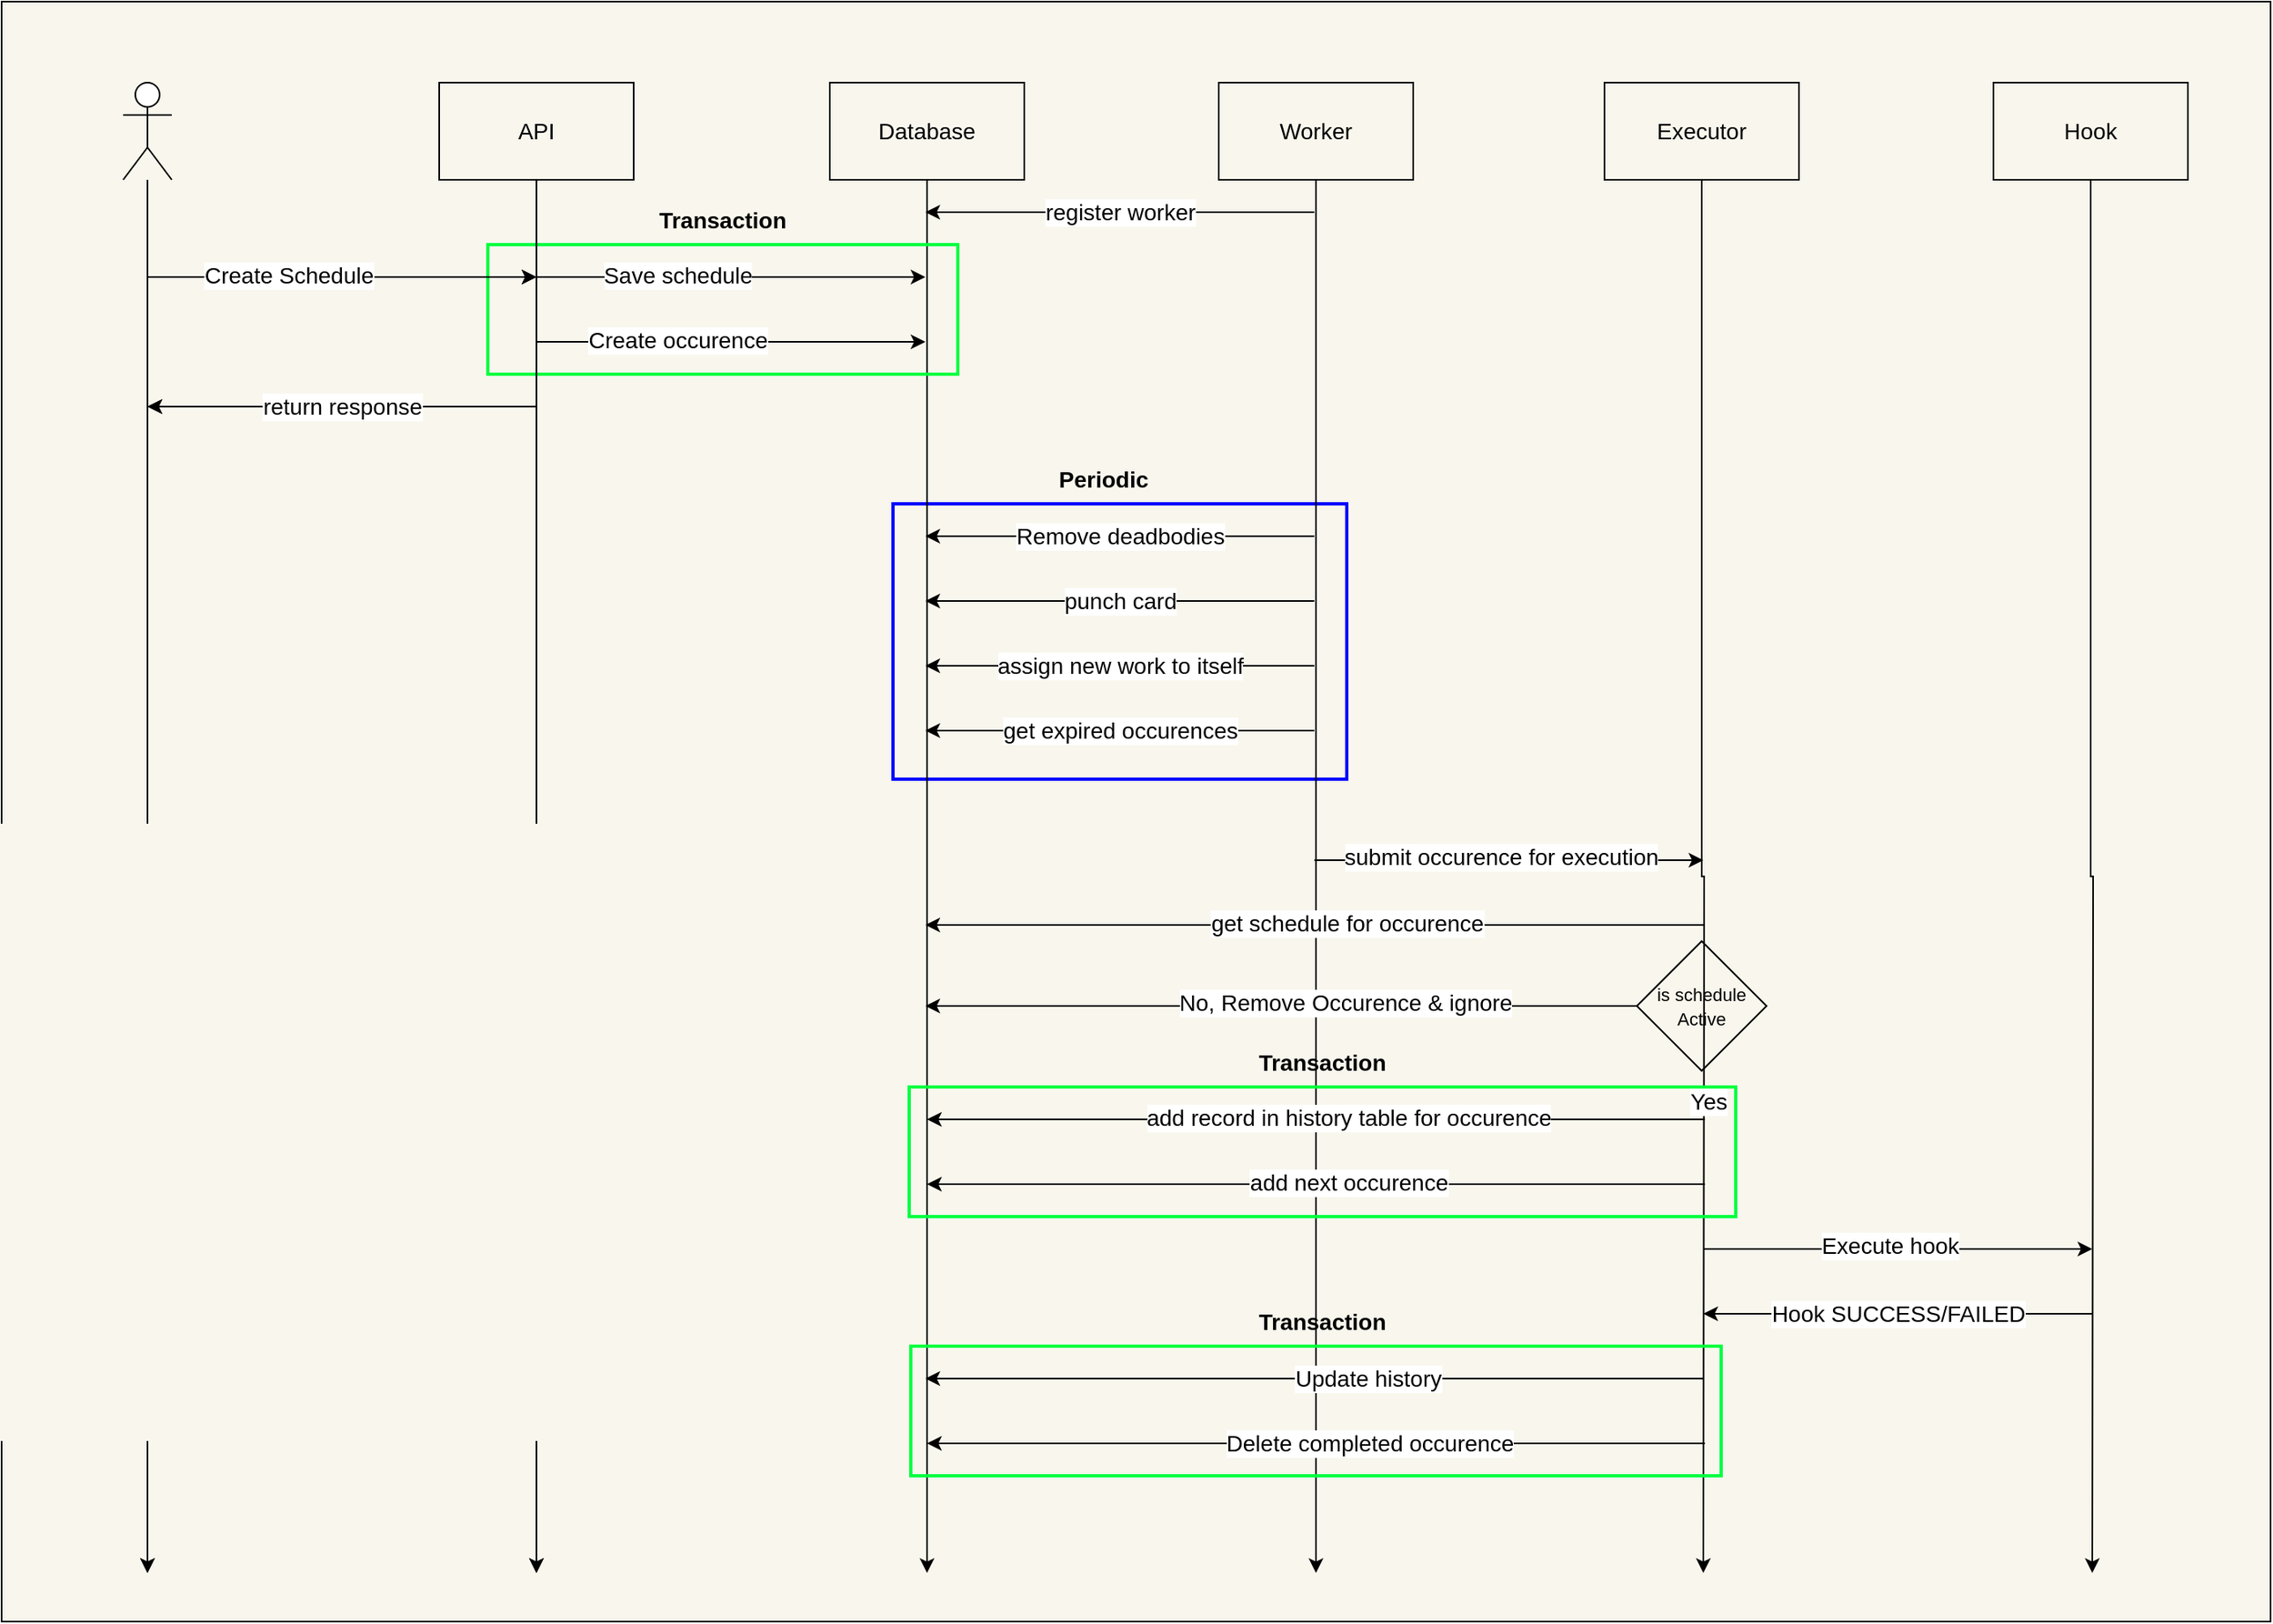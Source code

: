 <mxfile>
    <diagram id="BpIwMMfw0xPvnEg0o2dw" name="Page-1">
        <mxGraphModel dx="1530" dy="609" grid="1" gridSize="10" guides="1" tooltips="1" connect="1" arrows="1" fold="1" page="1" pageScale="1" pageWidth="850" pageHeight="1100" math="0" shadow="0">
            <root>
                <mxCell id="0"/>
                <mxCell id="1" parent="0"/>
                <mxCell id="60" value="" style="rounded=0;whiteSpace=wrap;html=1;fillColor=#f9f7ed;strokeColor=#000000;" vertex="1" parent="1">
                    <mxGeometry x="10" y="110" width="1400" height="1000" as="geometry"/>
                </mxCell>
                <mxCell id="2" value="" style="rounded=0;whiteSpace=wrap;html=1;fillColor=none;strokeWidth=2;strokeColor=#0000FF;verticalAlign=top;horizontal=0;fontColor=#000000;" vertex="1" parent="1">
                    <mxGeometry x="560" y="420" width="280" height="170" as="geometry"/>
                </mxCell>
                <mxCell id="3" style="edgeStyle=orthogonalEdgeStyle;rounded=0;orthogonalLoop=1;jettySize=auto;html=1;fontSize=14;fontColor=#000000;" edge="1" parent="1" source="4">
                    <mxGeometry relative="1" as="geometry">
                        <mxPoint x="340" y="1080" as="targetPoint"/>
                    </mxGeometry>
                </mxCell>
                <mxCell id="4" value="API" style="rounded=0;whiteSpace=wrap;html=1;fontSize=14;fillColor=none;strokeColor=#000000;fontColor=#000000;" vertex="1" parent="1">
                    <mxGeometry x="280" y="160" width="120" height="60" as="geometry"/>
                </mxCell>
                <mxCell id="5" style="edgeStyle=orthogonalEdgeStyle;rounded=0;orthogonalLoop=1;jettySize=auto;html=1;fontSize=14;fontColor=#000000;strokeColor=#000000;" edge="1" parent="1" source="6">
                    <mxGeometry relative="1" as="geometry">
                        <mxPoint x="581" y="1080" as="targetPoint"/>
                    </mxGeometry>
                </mxCell>
                <mxCell id="6" value="Database" style="rounded=0;whiteSpace=wrap;html=1;fontSize=14;fillColor=none;strokeColor=#000000;fontColor=#000000;" vertex="1" parent="1">
                    <mxGeometry x="521" y="160" width="120" height="60" as="geometry"/>
                </mxCell>
                <mxCell id="7" style="edgeStyle=orthogonalEdgeStyle;rounded=0;orthogonalLoop=1;jettySize=auto;html=1;fontSize=14;fontColor=#000000;" edge="1" parent="1">
                    <mxGeometry relative="1" as="geometry">
                        <mxPoint x="100" y="1080" as="targetPoint"/>
                        <mxPoint x="100" y="220" as="sourcePoint"/>
                    </mxGeometry>
                </mxCell>
                <mxCell id="8" value="" style="endArrow=classic;html=1;rounded=0;fontSize=14;fontColor=#000000;" edge="1" parent="1">
                    <mxGeometry width="50" height="50" relative="1" as="geometry">
                        <mxPoint x="100" y="280" as="sourcePoint"/>
                        <mxPoint x="340" y="280" as="targetPoint"/>
                    </mxGeometry>
                </mxCell>
                <mxCell id="9" value="Create Schedule" style="edgeLabel;html=1;align=center;verticalAlign=middle;resizable=0;points=[];fontSize=14;fontColor=#000000;" vertex="1" connectable="0" parent="8">
                    <mxGeometry x="-0.275" y="1" relative="1" as="geometry">
                        <mxPoint as="offset"/>
                    </mxGeometry>
                </mxCell>
                <mxCell id="10" value="" style="endArrow=classic;html=1;rounded=0;fontSize=14;fontColor=#000000;strokeColor=#000000;" edge="1" parent="1">
                    <mxGeometry width="50" height="50" relative="1" as="geometry">
                        <mxPoint x="340" y="280" as="sourcePoint"/>
                        <mxPoint x="580" y="280" as="targetPoint"/>
                    </mxGeometry>
                </mxCell>
                <mxCell id="11" value="Save schedule" style="edgeLabel;html=1;align=center;verticalAlign=middle;resizable=0;points=[];fontSize=14;fontColor=#000000;labelBackgroundColor=#FFFFFF;" vertex="1" connectable="0" parent="10">
                    <mxGeometry x="-0.275" y="1" relative="1" as="geometry">
                        <mxPoint as="offset"/>
                    </mxGeometry>
                </mxCell>
                <mxCell id="16" value="" style="rounded=0;whiteSpace=wrap;html=1;fillColor=none;strokeWidth=2;strokeColor=#00ff40;fontSize=14;fontColor=#000000;" vertex="1" parent="1">
                    <mxGeometry x="310" y="260" width="290" height="80" as="geometry"/>
                </mxCell>
                <mxCell id="12" value="" style="endArrow=classic;html=1;rounded=0;fontSize=14;fontColor=#000000;strokeColor=#000000;" edge="1" parent="1">
                    <mxGeometry width="50" height="50" relative="1" as="geometry">
                        <mxPoint x="340" y="320" as="sourcePoint"/>
                        <mxPoint x="580" y="320" as="targetPoint"/>
                    </mxGeometry>
                </mxCell>
                <mxCell id="13" value="Create occurence" style="edgeLabel;html=1;align=center;verticalAlign=middle;resizable=0;points=[];fontSize=14;fontColor=#000000;labelBackgroundColor=#FFFFFF;" vertex="1" connectable="0" parent="12">
                    <mxGeometry x="-0.275" y="1" relative="1" as="geometry">
                        <mxPoint as="offset"/>
                    </mxGeometry>
                </mxCell>
                <mxCell id="14" value="" style="endArrow=classic;html=1;rounded=0;fontSize=14;fontColor=#000000;" edge="1" parent="1">
                    <mxGeometry width="50" height="50" relative="1" as="geometry">
                        <mxPoint x="340" y="360" as="sourcePoint"/>
                        <mxPoint x="100" y="360" as="targetPoint"/>
                    </mxGeometry>
                </mxCell>
                <mxCell id="15" value="return response" style="edgeLabel;html=1;align=center;verticalAlign=middle;resizable=0;points=[];fontSize=14;fontColor=#000000;" vertex="1" connectable="0" parent="14">
                    <mxGeometry x="-0.275" y="1" relative="1" as="geometry">
                        <mxPoint x="-33" y="-1" as="offset"/>
                    </mxGeometry>
                </mxCell>
                <mxCell id="17" style="edgeStyle=orthogonalEdgeStyle;rounded=0;orthogonalLoop=1;jettySize=auto;html=1;fontSize=14;fontColor=#000000;strokeColor=#000000;" edge="1" parent="1" source="18">
                    <mxGeometry relative="1" as="geometry">
                        <mxPoint x="821" y="1080" as="targetPoint"/>
                    </mxGeometry>
                </mxCell>
                <mxCell id="18" value="Worker" style="rounded=0;whiteSpace=wrap;html=1;fontSize=14;fillColor=none;strokeColor=#000000;fontColor=#000000;" vertex="1" parent="1">
                    <mxGeometry x="761" y="160" width="120" height="60" as="geometry"/>
                </mxCell>
                <mxCell id="19" style="edgeStyle=orthogonalEdgeStyle;rounded=0;orthogonalLoop=1;jettySize=auto;html=1;fontSize=14;fontColor=#000000;strokeColor=#000000;" edge="1" parent="1" source="21">
                    <mxGeometry relative="1" as="geometry">
                        <mxPoint x="1060" y="1080" as="targetPoint"/>
                    </mxGeometry>
                </mxCell>
                <mxCell id="20" value="&lt;font style=&quot;font-size: 14px;&quot;&gt;Yes&lt;/font&gt;" style="edgeLabel;html=1;align=center;verticalAlign=middle;resizable=0;points=[];fontColor=#000000;labelBackgroundColor=#FFFFFF;" vertex="1" connectable="0" parent="19">
                    <mxGeometry x="0.615" y="3" relative="1" as="geometry">
                        <mxPoint y="-125" as="offset"/>
                    </mxGeometry>
                </mxCell>
                <mxCell id="21" value="Executor" style="rounded=0;whiteSpace=wrap;html=1;fontSize=14;fillColor=none;strokeColor=#000000;fontColor=#000000;" vertex="1" parent="1">
                    <mxGeometry x="999" y="160" width="120" height="60" as="geometry"/>
                </mxCell>
                <mxCell id="22" value="" style="endArrow=classic;html=1;rounded=0;fontSize=14;fontColor=#000000;strokeColor=#000000;" edge="1" parent="1">
                    <mxGeometry width="50" height="50" relative="1" as="geometry">
                        <mxPoint x="820" y="240" as="sourcePoint"/>
                        <mxPoint x="580" y="240" as="targetPoint"/>
                    </mxGeometry>
                </mxCell>
                <mxCell id="23" value="register worker" style="edgeLabel;html=1;align=center;verticalAlign=middle;resizable=0;points=[];fontSize=14;fontColor=#000000;labelBackgroundColor=#FFFFFF;" vertex="1" connectable="0" parent="22">
                    <mxGeometry x="-0.275" y="1" relative="1" as="geometry">
                        <mxPoint x="-33" y="-1" as="offset"/>
                    </mxGeometry>
                </mxCell>
                <mxCell id="24" value="" style="endArrow=classic;html=1;rounded=0;fontSize=14;fontColor=#000000;strokeColor=#000000;" edge="1" parent="1">
                    <mxGeometry width="50" height="50" relative="1" as="geometry">
                        <mxPoint x="820" y="440" as="sourcePoint"/>
                        <mxPoint x="580" y="440" as="targetPoint"/>
                    </mxGeometry>
                </mxCell>
                <mxCell id="25" value="Remove deadbodies" style="edgeLabel;html=1;align=center;verticalAlign=middle;resizable=0;points=[];fontSize=14;fontColor=#000000;labelBackgroundColor=#FFFFFF;" vertex="1" connectable="0" parent="24">
                    <mxGeometry x="-0.275" y="1" relative="1" as="geometry">
                        <mxPoint x="-33" y="-1" as="offset"/>
                    </mxGeometry>
                </mxCell>
                <mxCell id="26" value="" style="endArrow=classic;html=1;rounded=0;fontSize=14;fontColor=#000000;strokeColor=#000000;" edge="1" parent="1">
                    <mxGeometry width="50" height="50" relative="1" as="geometry">
                        <mxPoint x="820" y="480" as="sourcePoint"/>
                        <mxPoint x="580" y="480" as="targetPoint"/>
                    </mxGeometry>
                </mxCell>
                <mxCell id="27" value="punch card" style="edgeLabel;html=1;align=center;verticalAlign=middle;resizable=0;points=[];fontSize=14;fontColor=#000000;labelBackgroundColor=#FFFFFF;" vertex="1" connectable="0" parent="26">
                    <mxGeometry x="-0.275" y="1" relative="1" as="geometry">
                        <mxPoint x="-33" y="-1" as="offset"/>
                    </mxGeometry>
                </mxCell>
                <mxCell id="28" value="" style="endArrow=classic;html=1;rounded=0;fontSize=14;fontColor=#000000;strokeColor=#000000;" edge="1" parent="1">
                    <mxGeometry width="50" height="50" relative="1" as="geometry">
                        <mxPoint x="820" y="560" as="sourcePoint"/>
                        <mxPoint x="580" y="560" as="targetPoint"/>
                    </mxGeometry>
                </mxCell>
                <mxCell id="29" value="get expired occurences" style="edgeLabel;html=1;align=center;verticalAlign=middle;resizable=0;points=[];fontSize=14;fontColor=#000000;labelBackgroundColor=#FFFFFF;" vertex="1" connectable="0" parent="28">
                    <mxGeometry x="-0.275" y="1" relative="1" as="geometry">
                        <mxPoint x="-33" y="-1" as="offset"/>
                    </mxGeometry>
                </mxCell>
                <mxCell id="30" value="" style="endArrow=classic;html=1;rounded=0;fontSize=14;fontColor=#000000;strokeColor=#000000;" edge="1" parent="1">
                    <mxGeometry width="50" height="50" relative="1" as="geometry">
                        <mxPoint x="820" y="520" as="sourcePoint"/>
                        <mxPoint x="580" y="520" as="targetPoint"/>
                    </mxGeometry>
                </mxCell>
                <mxCell id="31" value="assign new work to itself" style="edgeLabel;html=1;align=center;verticalAlign=middle;resizable=0;points=[];fontSize=14;fontColor=#000000;labelBackgroundColor=#FFFFFF;" vertex="1" connectable="0" parent="30">
                    <mxGeometry x="-0.275" y="1" relative="1" as="geometry">
                        <mxPoint x="-33" y="-1" as="offset"/>
                    </mxGeometry>
                </mxCell>
                <mxCell id="32" value="" style="endArrow=classic;html=1;rounded=0;fontSize=14;fontColor=#000000;strokeColor=#000000;" edge="1" parent="1">
                    <mxGeometry width="50" height="50" relative="1" as="geometry">
                        <mxPoint x="820" y="640" as="sourcePoint"/>
                        <mxPoint x="1060" y="640" as="targetPoint"/>
                    </mxGeometry>
                </mxCell>
                <mxCell id="33" value="submit occurence for execution" style="edgeLabel;html=1;align=center;verticalAlign=middle;resizable=0;points=[];fontSize=14;fontColor=#000000;labelBackgroundColor=#FFFFFF;" vertex="1" connectable="0" parent="32">
                    <mxGeometry x="-0.275" y="1" relative="1" as="geometry">
                        <mxPoint x="28" y="-1" as="offset"/>
                    </mxGeometry>
                </mxCell>
                <mxCell id="41" value="" style="rounded=0;whiteSpace=wrap;html=1;fillColor=none;strokeWidth=2;strokeColor=#00ff40;fontSize=14;fontColor=#000000;" vertex="1" parent="1">
                    <mxGeometry x="570" y="780" width="510" height="80" as="geometry"/>
                </mxCell>
                <mxCell id="34" value="" style="endArrow=classic;html=1;rounded=0;fontSize=14;fontColor=#000000;strokeColor=#000000;" edge="1" parent="1">
                    <mxGeometry width="50" height="50" relative="1" as="geometry">
                        <mxPoint x="1060" y="680" as="sourcePoint"/>
                        <mxPoint x="580" y="680" as="targetPoint"/>
                    </mxGeometry>
                </mxCell>
                <mxCell id="35" value="get schedule for occurence" style="edgeLabel;html=1;align=center;verticalAlign=middle;resizable=0;points=[];fontSize=14;fontColor=#000000;labelBackgroundColor=#FFFFFF;" vertex="1" connectable="0" parent="34">
                    <mxGeometry x="-0.275" y="1" relative="1" as="geometry">
                        <mxPoint x="-46" y="-2" as="offset"/>
                    </mxGeometry>
                </mxCell>
                <mxCell id="36" style="edgeStyle=orthogonalEdgeStyle;rounded=0;orthogonalLoop=1;jettySize=auto;html=1;exitX=0;exitY=0.5;exitDx=0;exitDy=0;fontColor=#000000;strokeColor=#000000;" edge="1" parent="1" source="38">
                    <mxGeometry relative="1" as="geometry">
                        <mxPoint x="580" y="730" as="targetPoint"/>
                    </mxGeometry>
                </mxCell>
                <mxCell id="37" value="No, Remove Occurence &amp;amp; ignore" style="edgeLabel;html=1;align=center;verticalAlign=middle;resizable=0;points=[];fontSize=14;fontColor=#000000;labelBackgroundColor=#FFFFFF;" vertex="1" connectable="0" parent="36">
                    <mxGeometry x="-0.265" y="-2" relative="1" as="geometry">
                        <mxPoint x="-19" as="offset"/>
                    </mxGeometry>
                </mxCell>
                <mxCell id="38" value="&lt;font style=&quot;font-size: 11px;&quot;&gt;is schedule Active&lt;/font&gt;" style="rhombus;whiteSpace=wrap;html=1;fillColor=none;strokeColor=#000000;fontColor=#000000;" vertex="1" parent="1">
                    <mxGeometry x="1019" y="690" width="80" height="80" as="geometry"/>
                </mxCell>
                <mxCell id="39" value="" style="endArrow=classic;html=1;rounded=0;fontSize=14;fontColor=#000000;strokeColor=#000000;" edge="1" parent="1">
                    <mxGeometry width="50" height="50" relative="1" as="geometry">
                        <mxPoint x="1061" y="800" as="sourcePoint"/>
                        <mxPoint x="581" y="800" as="targetPoint"/>
                    </mxGeometry>
                </mxCell>
                <mxCell id="40" value="add record in history table for occurence" style="edgeLabel;html=1;align=center;verticalAlign=middle;resizable=0;points=[];fontSize=14;fontColor=#000000;labelBackgroundColor=#FFFFFF;" vertex="1" connectable="0" parent="39">
                    <mxGeometry x="-0.275" y="1" relative="1" as="geometry">
                        <mxPoint x="-46" y="-2" as="offset"/>
                    </mxGeometry>
                </mxCell>
                <mxCell id="42" value="" style="endArrow=classic;html=1;rounded=0;fontSize=14;fontColor=#000000;strokeColor=#000000;" edge="1" parent="1">
                    <mxGeometry width="50" height="50" relative="1" as="geometry">
                        <mxPoint x="1061" y="840" as="sourcePoint"/>
                        <mxPoint x="581" y="840" as="targetPoint"/>
                    </mxGeometry>
                </mxCell>
                <mxCell id="43" value="add next occurence" style="edgeLabel;html=1;align=center;verticalAlign=middle;resizable=0;points=[];fontSize=14;fontColor=#000000;labelBackgroundColor=#FFFFFF;" vertex="1" connectable="0" parent="42">
                    <mxGeometry x="-0.275" y="1" relative="1" as="geometry">
                        <mxPoint x="-46" y="-2" as="offset"/>
                    </mxGeometry>
                </mxCell>
                <mxCell id="44" style="edgeStyle=orthogonalEdgeStyle;rounded=0;orthogonalLoop=1;jettySize=auto;html=1;fontColor=#000000;labelBackgroundColor=#000000;strokeColor=#000000;" edge="1" parent="1" source="45">
                    <mxGeometry relative="1" as="geometry">
                        <mxPoint x="1300" y="1080" as="targetPoint"/>
                    </mxGeometry>
                </mxCell>
                <mxCell id="45" value="Hook" style="rounded=0;whiteSpace=wrap;html=1;fontSize=14;fillColor=none;strokeColor=#000000;fontColor=#000000;" vertex="1" parent="1">
                    <mxGeometry x="1239" y="160" width="120" height="60" as="geometry"/>
                </mxCell>
                <mxCell id="46" value="" style="endArrow=classic;html=1;rounded=0;fontSize=14;fontColor=#000000;strokeColor=#000000;" edge="1" parent="1">
                    <mxGeometry width="50" height="50" relative="1" as="geometry">
                        <mxPoint x="1060" y="880" as="sourcePoint"/>
                        <mxPoint x="1300" y="880" as="targetPoint"/>
                    </mxGeometry>
                </mxCell>
                <mxCell id="47" value="Execute hook" style="edgeLabel;html=1;align=center;verticalAlign=middle;resizable=0;points=[];fontSize=14;fontColor=#000000;labelBackgroundColor=#FFFFFF;" vertex="1" connectable="0" parent="46">
                    <mxGeometry x="-0.275" y="1" relative="1" as="geometry">
                        <mxPoint x="28" y="-1" as="offset"/>
                    </mxGeometry>
                </mxCell>
                <mxCell id="48" value="" style="endArrow=classic;html=1;rounded=0;fontSize=14;fontColor=#000000;strokeColor=#000000;" edge="1" parent="1">
                    <mxGeometry width="50" height="50" relative="1" as="geometry">
                        <mxPoint x="1300" y="920" as="sourcePoint"/>
                        <mxPoint x="1060" y="920" as="targetPoint"/>
                    </mxGeometry>
                </mxCell>
                <mxCell id="49" value="Hook SUCCESS/FAILED" style="edgeLabel;html=1;align=center;verticalAlign=middle;resizable=0;points=[];fontSize=14;fontColor=#000000;labelBackgroundColor=#FFFFFF;" vertex="1" connectable="0" parent="48">
                    <mxGeometry x="-0.275" y="1" relative="1" as="geometry">
                        <mxPoint x="-33" y="-1" as="offset"/>
                    </mxGeometry>
                </mxCell>
                <mxCell id="54" value="" style="rounded=0;whiteSpace=wrap;html=1;fillColor=none;strokeWidth=2;strokeColor=#00ff40;fontSize=14;fontColor=#000000;" vertex="1" parent="1">
                    <mxGeometry x="571" y="940" width="500" height="80" as="geometry"/>
                </mxCell>
                <mxCell id="50" value="" style="endArrow=classic;html=1;rounded=0;fontSize=14;fontColor=#000000;strokeColor=#000000;" edge="1" parent="1">
                    <mxGeometry width="50" height="50" relative="1" as="geometry">
                        <mxPoint x="1060" y="960" as="sourcePoint"/>
                        <mxPoint x="580" y="960" as="targetPoint"/>
                    </mxGeometry>
                </mxCell>
                <mxCell id="51" value="Update history" style="edgeLabel;html=1;align=center;verticalAlign=middle;resizable=0;points=[];fontSize=14;fontColor=#000000;labelBackgroundColor=#FFFFFF;" vertex="1" connectable="0" parent="50">
                    <mxGeometry x="-0.275" y="1" relative="1" as="geometry">
                        <mxPoint x="-33" y="-1" as="offset"/>
                    </mxGeometry>
                </mxCell>
                <mxCell id="52" value="" style="endArrow=classic;html=1;rounded=0;fontSize=14;fontColor=#000000;strokeColor=#000000;" edge="1" parent="1">
                    <mxGeometry width="50" height="50" relative="1" as="geometry">
                        <mxPoint x="1061" y="1000" as="sourcePoint"/>
                        <mxPoint x="581" y="1000" as="targetPoint"/>
                    </mxGeometry>
                </mxCell>
                <mxCell id="53" value="Delete completed occurence" style="edgeLabel;html=1;align=center;verticalAlign=middle;resizable=0;points=[];fontSize=14;fontColor=#000000;labelBackgroundColor=#FFFFFF;" vertex="1" connectable="0" parent="52">
                    <mxGeometry x="-0.275" y="1" relative="1" as="geometry">
                        <mxPoint x="-33" y="-1" as="offset"/>
                    </mxGeometry>
                </mxCell>
                <mxCell id="55" value="&lt;font style=&quot;font-size: 14px;&quot;&gt;Periodic&lt;/font&gt;" style="text;html=1;strokeColor=none;fillColor=none;align=center;verticalAlign=middle;whiteSpace=wrap;rounded=0;fontStyle=1;fontColor=#000000;" vertex="1" parent="1">
                    <mxGeometry x="660" y="390" width="60" height="30" as="geometry"/>
                </mxCell>
                <mxCell id="56" value="Transaction" style="text;html=1;strokeColor=none;fillColor=none;align=center;verticalAlign=middle;whiteSpace=wrap;rounded=0;fontSize=14;fontStyle=1;fontColor=#000000;" vertex="1" parent="1">
                    <mxGeometry x="410" y="230" width="90" height="30" as="geometry"/>
                </mxCell>
                <mxCell id="57" value="Transaction" style="text;html=1;strokeColor=none;fillColor=none;align=center;verticalAlign=middle;whiteSpace=wrap;rounded=0;fontSize=14;fontColor=#000000;labelBackgroundColor=none;fontStyle=1" vertex="1" parent="1">
                    <mxGeometry x="780" y="750" width="90" height="30" as="geometry"/>
                </mxCell>
                <mxCell id="58" value="Transaction" style="text;html=1;strokeColor=none;fillColor=none;align=center;verticalAlign=middle;whiteSpace=wrap;rounded=0;fontSize=14;fontStyle=1;fontColor=#000000;" vertex="1" parent="1">
                    <mxGeometry x="780" y="910" width="90" height="30" as="geometry"/>
                </mxCell>
                <mxCell id="59" value="User" style="shape=umlActor;verticalLabelPosition=bottom;verticalAlign=top;html=1;outlineConnect=0;horizontal=0;fontColor=none;strokeColor=#000000;noLabel=1;" vertex="1" parent="1">
                    <mxGeometry x="85" y="160" width="30" height="60" as="geometry"/>
                </mxCell>
                <mxCell id="61" style="edgeStyle=orthogonalEdgeStyle;rounded=0;orthogonalLoop=1;jettySize=auto;html=1;fontSize=14;fontColor=#000000;strokeColor=#000000;" edge="1" parent="1">
                    <mxGeometry relative="1" as="geometry">
                        <mxPoint x="100" y="1080" as="targetPoint"/>
                        <mxPoint x="100" y="220" as="sourcePoint"/>
                    </mxGeometry>
                </mxCell>
                <mxCell id="62" value="" style="endArrow=classic;html=1;rounded=0;fontSize=14;fontColor=#000000;strokeColor=#000000;" edge="1" parent="1">
                    <mxGeometry width="50" height="50" relative="1" as="geometry">
                        <mxPoint x="100" y="280" as="sourcePoint"/>
                        <mxPoint x="340" y="280" as="targetPoint"/>
                    </mxGeometry>
                </mxCell>
                <mxCell id="63" value="Create Schedule" style="edgeLabel;html=1;align=center;verticalAlign=middle;resizable=0;points=[];fontSize=14;fontColor=#000000;labelBackgroundColor=#FFFFFF;" vertex="1" connectable="0" parent="62">
                    <mxGeometry x="-0.275" y="1" relative="1" as="geometry">
                        <mxPoint as="offset"/>
                    </mxGeometry>
                </mxCell>
                <mxCell id="64" value="" style="endArrow=classic;html=1;rounded=0;fontSize=14;fontColor=#000000;strokeColor=#000000;" edge="1" parent="1">
                    <mxGeometry width="50" height="50" relative="1" as="geometry">
                        <mxPoint x="340" y="360" as="sourcePoint"/>
                        <mxPoint x="100" y="360" as="targetPoint"/>
                    </mxGeometry>
                </mxCell>
                <mxCell id="65" value="return response" style="edgeLabel;html=1;align=center;verticalAlign=middle;resizable=0;points=[];fontSize=14;fontColor=#000000;labelBackgroundColor=#FFFFFF;" vertex="1" connectable="0" parent="64">
                    <mxGeometry x="-0.275" y="1" relative="1" as="geometry">
                        <mxPoint x="-33" y="-1" as="offset"/>
                    </mxGeometry>
                </mxCell>
                <mxCell id="66" style="edgeStyle=orthogonalEdgeStyle;rounded=0;orthogonalLoop=1;jettySize=auto;html=1;fontSize=14;fontColor=#000000;strokeColor=#000000;" edge="1" parent="1">
                    <mxGeometry relative="1" as="geometry">
                        <mxPoint x="340" y="1080" as="targetPoint"/>
                        <mxPoint x="340" y="220" as="sourcePoint"/>
                    </mxGeometry>
                </mxCell>
            </root>
        </mxGraphModel>
    </diagram>
</mxfile>